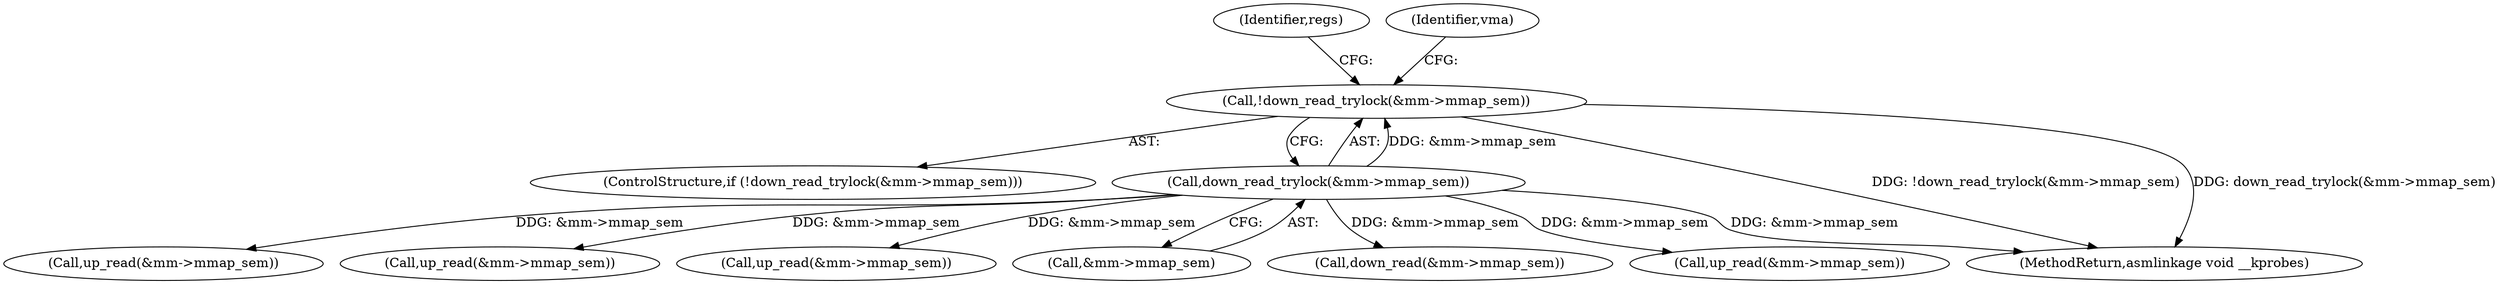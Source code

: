 digraph "0_linux_a8b0ca17b80e92faab46ee7179ba9e99ccb61233_44@API" {
"1000246" [label="(Call,!down_read_trylock(&mm->mmap_sem))"];
"1000247" [label="(Call,down_read_trylock(&mm->mmap_sem))"];
"1000643" [label="(Call,up_read(&mm->mmap_sem))"];
"1000257" [label="(Identifier,regs)"];
"1000527" [label="(Call,up_read(&mm->mmap_sem))"];
"1000614" [label="(Call,up_read(&mm->mmap_sem))"];
"1000247" [label="(Call,down_read_trylock(&mm->mmap_sem))"];
"1000278" [label="(Identifier,vma)"];
"1000248" [label="(Call,&mm->mmap_sem)"];
"1000272" [label="(Call,down_read(&mm->mmap_sem))"];
"1000246" [label="(Call,!down_read_trylock(&mm->mmap_sem))"];
"1000595" [label="(Call,up_read(&mm->mmap_sem))"];
"1000245" [label="(ControlStructure,if (!down_read_trylock(&mm->mmap_sem)))"];
"1000661" [label="(MethodReturn,asmlinkage void __kprobes)"];
"1000246" -> "1000245"  [label="AST: "];
"1000246" -> "1000247"  [label="CFG: "];
"1000247" -> "1000246"  [label="AST: "];
"1000257" -> "1000246"  [label="CFG: "];
"1000278" -> "1000246"  [label="CFG: "];
"1000246" -> "1000661"  [label="DDG: !down_read_trylock(&mm->mmap_sem)"];
"1000246" -> "1000661"  [label="DDG: down_read_trylock(&mm->mmap_sem)"];
"1000247" -> "1000246"  [label="DDG: &mm->mmap_sem"];
"1000247" -> "1000248"  [label="CFG: "];
"1000248" -> "1000247"  [label="AST: "];
"1000247" -> "1000661"  [label="DDG: &mm->mmap_sem"];
"1000247" -> "1000272"  [label="DDG: &mm->mmap_sem"];
"1000247" -> "1000527"  [label="DDG: &mm->mmap_sem"];
"1000247" -> "1000595"  [label="DDG: &mm->mmap_sem"];
"1000247" -> "1000614"  [label="DDG: &mm->mmap_sem"];
"1000247" -> "1000643"  [label="DDG: &mm->mmap_sem"];
}
